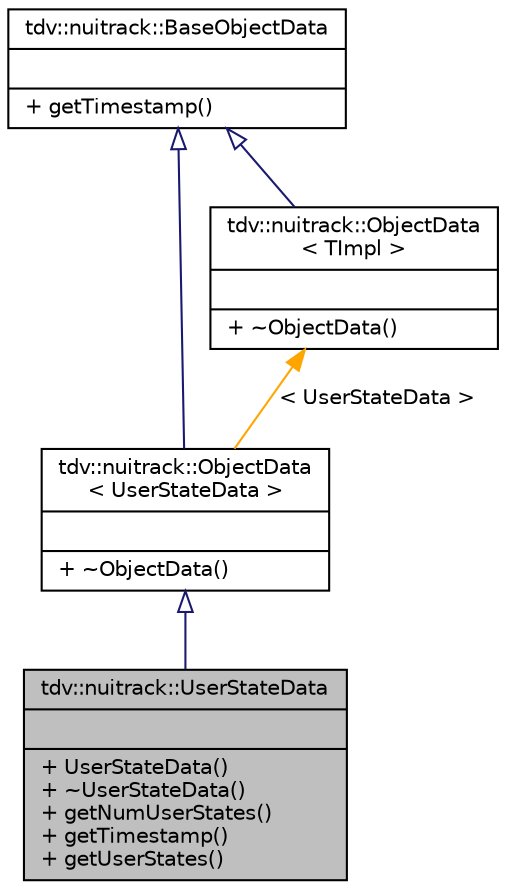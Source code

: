 digraph "tdv::nuitrack::UserStateData"
{
  edge [fontname="Helvetica",fontsize="10",labelfontname="Helvetica",labelfontsize="10"];
  node [fontname="Helvetica",fontsize="10",shape=record];
  Node1 [label="{tdv::nuitrack::UserStateData\n||+ UserStateData()\l+ ~UserStateData()\l+ getNumUserStates()\l+ getTimestamp()\l+ getUserStates()\l}",height=0.2,width=0.4,color="black", fillcolor="grey75", style="filled" fontcolor="black"];
  Node2 -> Node1 [dir="back",color="midnightblue",fontsize="10",style="solid",arrowtail="onormal",fontname="Helvetica"];
  Node2 [label="{tdv::nuitrack::ObjectData\l\< UserStateData \>\n||+ ~ObjectData()\l}",height=0.2,width=0.4,color="black", fillcolor="white", style="filled",URL="$classtdv_1_1nuitrack_1_1ObjectData.html"];
  Node3 -> Node2 [dir="back",color="midnightblue",fontsize="10",style="solid",arrowtail="onormal",fontname="Helvetica"];
  Node3 [label="{tdv::nuitrack::BaseObjectData\n||+ getTimestamp()\l}",height=0.2,width=0.4,color="black", fillcolor="white", style="filled",URL="$classtdv_1_1nuitrack_1_1BaseObjectData.html",tooltip="Generalized class for data with a timestamp. "];
  Node4 -> Node2 [dir="back",color="orange",fontsize="10",style="solid",label=" \< UserStateData \>" ,fontname="Helvetica"];
  Node4 [label="{tdv::nuitrack::ObjectData\l\< TImpl \>\n||+ ~ObjectData()\l}",height=0.2,width=0.4,color="black", fillcolor="white", style="filled",URL="$classtdv_1_1nuitrack_1_1ObjectData.html",tooltip="Generalized template for data with a timestamp. "];
  Node3 -> Node4 [dir="back",color="midnightblue",fontsize="10",style="solid",arrowtail="onormal",fontname="Helvetica"];
}
